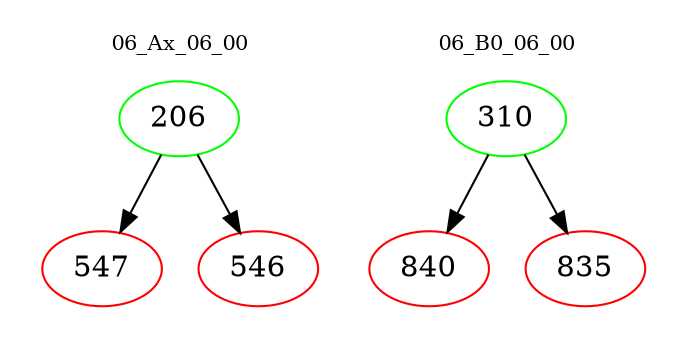 digraph{
subgraph cluster_0 {
color = white
label = "06_Ax_06_00";
fontsize=10;
T0_206 [label="206", color="green"]
T0_206 -> T0_547 [color="black"]
T0_547 [label="547", color="red"]
T0_206 -> T0_546 [color="black"]
T0_546 [label="546", color="red"]
}
subgraph cluster_1 {
color = white
label = "06_B0_06_00";
fontsize=10;
T1_310 [label="310", color="green"]
T1_310 -> T1_840 [color="black"]
T1_840 [label="840", color="red"]
T1_310 -> T1_835 [color="black"]
T1_835 [label="835", color="red"]
}
}
